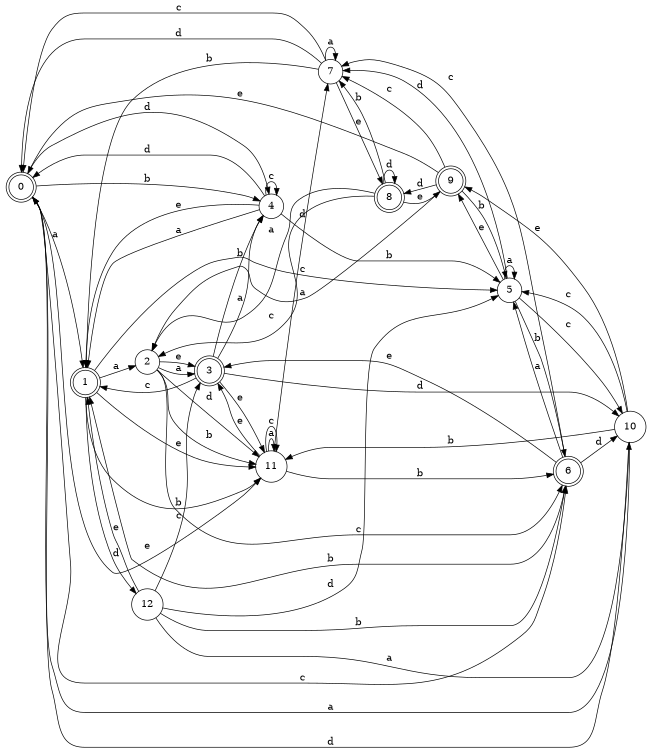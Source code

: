 digraph n11_4 {
__start0 [label="" shape="none"];

rankdir=LR;
size="8,5";

s0 [style="rounded,filled", color="black", fillcolor="white" shape="doublecircle", label="0"];
s1 [style="rounded,filled", color="black", fillcolor="white" shape="doublecircle", label="1"];
s2 [style="filled", color="black", fillcolor="white" shape="circle", label="2"];
s3 [style="rounded,filled", color="black", fillcolor="white" shape="doublecircle", label="3"];
s4 [style="filled", color="black", fillcolor="white" shape="circle", label="4"];
s5 [style="filled", color="black", fillcolor="white" shape="circle", label="5"];
s6 [style="rounded,filled", color="black", fillcolor="white" shape="doublecircle", label="6"];
s7 [style="filled", color="black", fillcolor="white" shape="circle", label="7"];
s8 [style="rounded,filled", color="black", fillcolor="white" shape="doublecircle", label="8"];
s9 [style="rounded,filled", color="black", fillcolor="white" shape="doublecircle", label="9"];
s10 [style="filled", color="black", fillcolor="white" shape="circle", label="10"];
s11 [style="filled", color="black", fillcolor="white" shape="circle", label="11"];
s12 [style="filled", color="black", fillcolor="white" shape="circle", label="12"];
s0 -> s1 [label="a"];
s0 -> s4 [label="b"];
s0 -> s6 [label="c"];
s0 -> s4 [label="d"];
s0 -> s11 [label="e"];
s1 -> s2 [label="a"];
s1 -> s11 [label="b"];
s1 -> s5 [label="c"];
s1 -> s12 [label="d"];
s1 -> s11 [label="e"];
s2 -> s3 [label="a"];
s2 -> s11 [label="b"];
s2 -> s6 [label="c"];
s2 -> s11 [label="d"];
s2 -> s3 [label="e"];
s3 -> s4 [label="a"];
s3 -> s4 [label="b"];
s3 -> s1 [label="c"];
s3 -> s10 [label="d"];
s3 -> s11 [label="e"];
s4 -> s1 [label="a"];
s4 -> s5 [label="b"];
s4 -> s4 [label="c"];
s4 -> s0 [label="d"];
s4 -> s1 [label="e"];
s5 -> s5 [label="a"];
s5 -> s6 [label="b"];
s5 -> s10 [label="c"];
s5 -> s7 [label="d"];
s5 -> s9 [label="e"];
s6 -> s5 [label="a"];
s6 -> s1 [label="b"];
s6 -> s7 [label="c"];
s6 -> s10 [label="d"];
s6 -> s3 [label="e"];
s7 -> s7 [label="a"];
s7 -> s1 [label="b"];
s7 -> s0 [label="c"];
s7 -> s0 [label="d"];
s7 -> s8 [label="e"];
s8 -> s2 [label="a"];
s8 -> s7 [label="b"];
s8 -> s2 [label="c"];
s8 -> s8 [label="d"];
s8 -> s9 [label="e"];
s9 -> s2 [label="a"];
s9 -> s5 [label="b"];
s9 -> s7 [label="c"];
s9 -> s8 [label="d"];
s9 -> s0 [label="e"];
s10 -> s0 [label="a"];
s10 -> s11 [label="b"];
s10 -> s5 [label="c"];
s10 -> s0 [label="d"];
s10 -> s9 [label="e"];
s11 -> s11 [label="a"];
s11 -> s6 [label="b"];
s11 -> s11 [label="c"];
s11 -> s7 [label="d"];
s11 -> s3 [label="e"];
s12 -> s10 [label="a"];
s12 -> s6 [label="b"];
s12 -> s3 [label="c"];
s12 -> s5 [label="d"];
s12 -> s1 [label="e"];

}